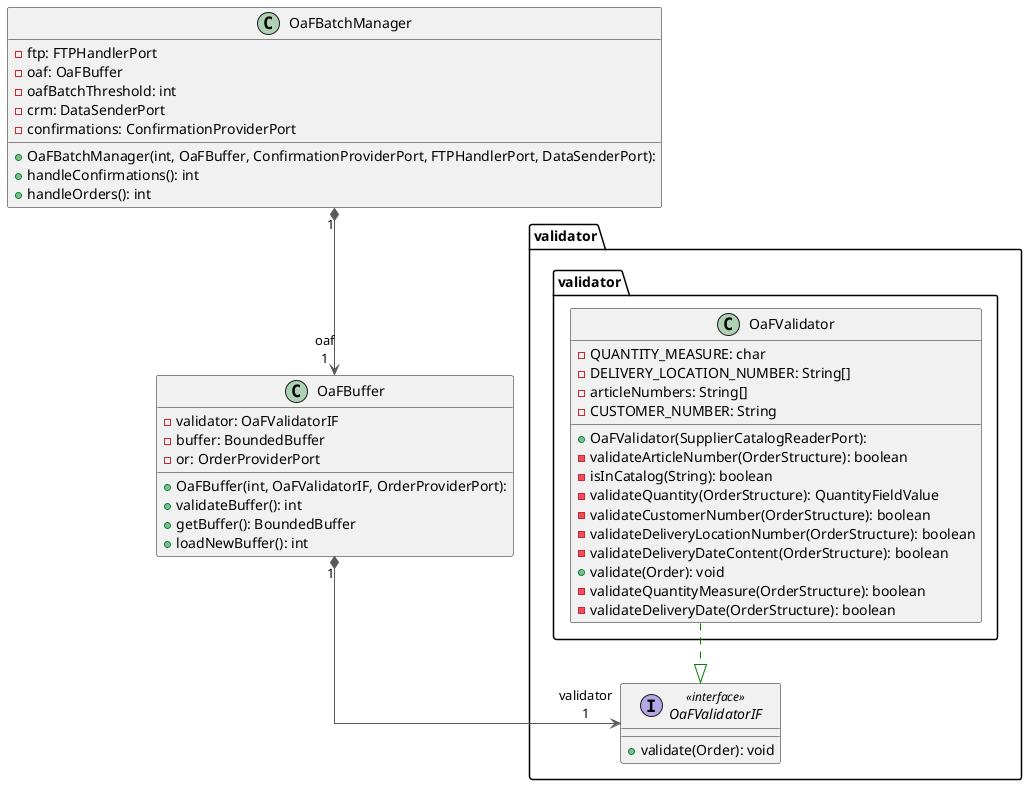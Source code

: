 @startuml

top to bottom direction
skinparam linetype ortho

class OaFBatchManager {
  + OaFBatchManager(int, OaFBuffer, ConfirmationProviderPort, FTPHandlerPort, DataSenderPort):
  - ftp: FTPHandlerPort
  - oaf: OaFBuffer
  - oafBatchThreshold: int
  - crm: DataSenderPort
  - confirmations: ConfirmationProviderPort
  + handleConfirmations(): int
  + handleOrders(): int
}
class OaFBuffer {
  + OaFBuffer(int, OaFValidatorIF, OrderProviderPort):
  - validator: OaFValidatorIF
  - buffer: BoundedBuffer
  - or: OrderProviderPort
  + validateBuffer(): int
  + getBuffer(): BoundedBuffer
  + loadNewBuffer(): int
}

package validator{

    package validator {
            class OaFValidator {
              + OaFValidator(SupplierCatalogReaderPort):
              - QUANTITY_MEASURE: char
              - DELIVERY_LOCATION_NUMBER: String[]
              - articleNumbers: String[]
              - CUSTOMER_NUMBER: String
              - validateArticleNumber(OrderStructure): boolean
              - isInCatalog(String): boolean
              - validateQuantity(OrderStructure): QuantityFieldValue
              - validateCustomerNumber(OrderStructure): boolean
              - validateDeliveryLocationNumber(OrderStructure): boolean
              - validateDeliveryDateContent(OrderStructure): boolean
              + validate(Order): void
              - validateQuantityMeasure(OrderStructure): boolean
              - validateDeliveryDate(OrderStructure): boolean
            }
    }

    interface OaFValidatorIF << interface >> {
      + validate(Order): void
    }

}

OaFBatchManager "1" *-[#595959,plain]-> "oaf\n1" OaFBuffer
OaFBuffer       "1" *-[#595959,plain]-> "validator\n1" OaFValidatorIF
OaFValidator     -[#008200,dashed]-^  OaFValidatorIF
@enduml
